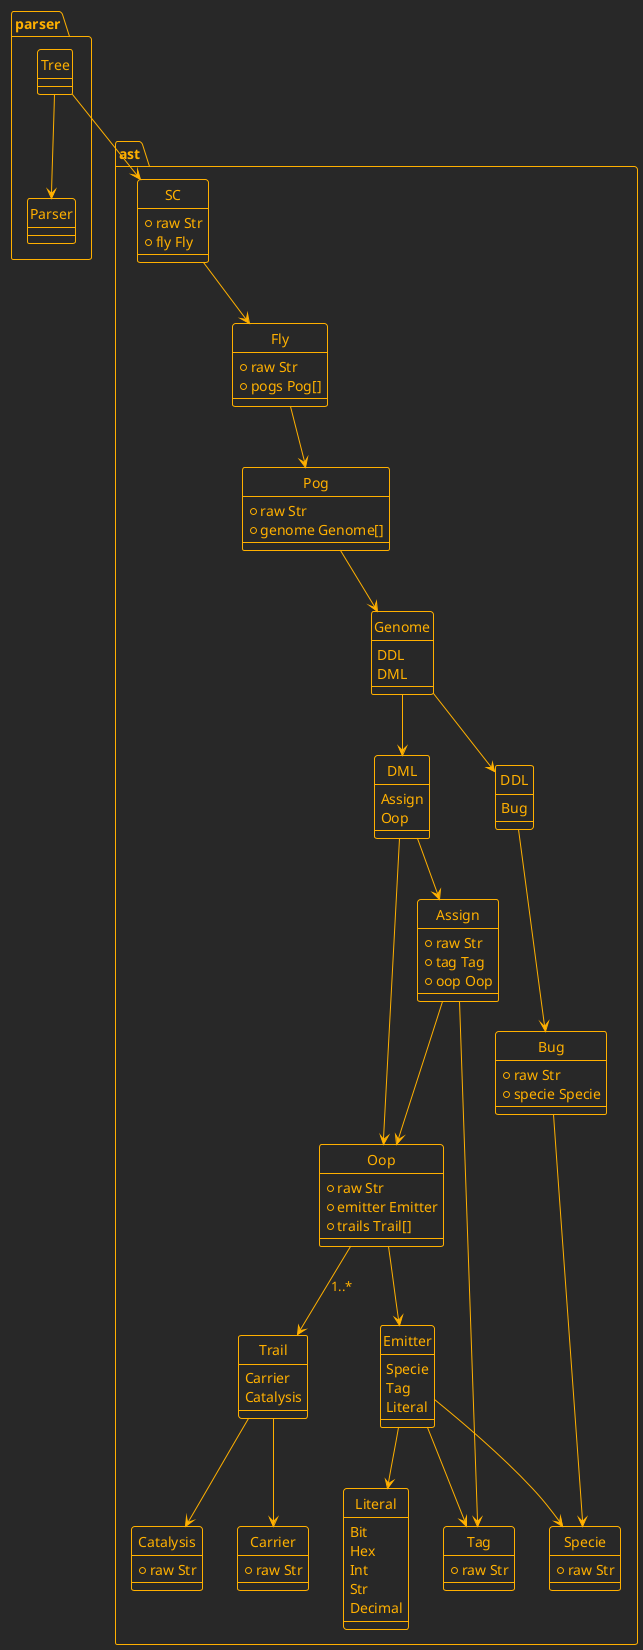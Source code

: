 @startuml
!theme crt-amber
hide circle

package ast {
    class SC {
        +raw Str
        +fly Fly
    }

    class Fly {
        +raw Str
        +pogs Pog[]
    }

    class Pog {
        +raw Str
        +genome Genome[]
    }

    enum Genome {
        DDL
        DML
    }

    enum DML {
        Assign
        Oop
    }

    class Assign {
        +raw Str
        +tag Tag
        +oop Oop
    }

    class Oop {
        +raw Str
        +emitter Emitter
        +trails Trail[]
    }

    enum Trail {
        Carrier
        Catalysis
    }

    class Catalysis {
        +raw Str
    }

    class Carrier {
        +raw Str
    }

    enum DDL {
        Bug
    }

    class Bug {
        +raw Str
        +specie Specie
    }

    enum Emitter {
        Specie
        Tag
        Literal
    }

    enum Literal {
        Bit
        Hex
        Int
        Str
        Decimal
    }

    class Specie {
        +raw Str
    }

    class Tag {
        +raw Str
    }
}

package parser {
    class Parser
    class Tree
}

parser.Tree --> ast.SC
parser.Tree --> parser.Parser

ast.SC --> ast.Fly

ast.Fly --> ast.Pog

ast.Pog --> ast.Genome

ast.Genome --> ast.DDL
ast.Genome --> ast.DML

ast.DML --> ast.Assign
ast.DML --> ast.Oop

ast.DDL --> ast.Bug

ast.Assign --> ast.Oop
ast.Assign --> ast.Tag

ast.Emitter --> ast.Literal
ast.Emitter --> ast.Tag
ast.Emitter --> ast.Specie

ast.Bug --> ast.Specie

ast.Oop --> ast.Emitter
ast.Oop --> ast.Trail : 1..*

ast.Trail --> ast.Carrier
ast.Trail --> ast.Catalysis

@enduml
